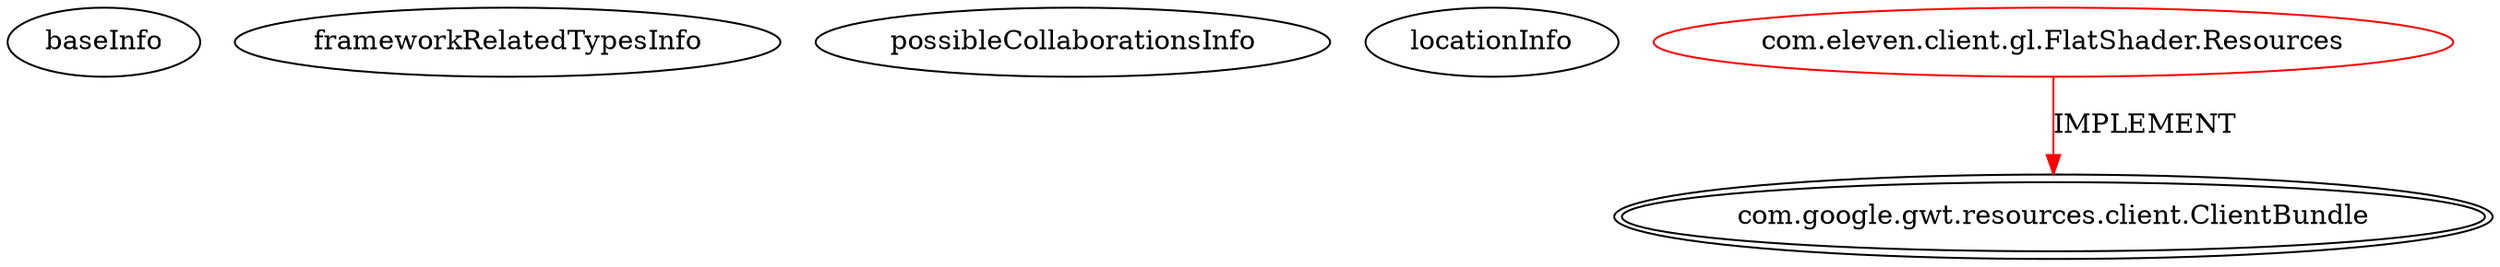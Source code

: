 digraph {
baseInfo[graphId=4309,category="extension_graph",isAnonymous=false,possibleRelation=false]
frameworkRelatedTypesInfo[0="com.google.gwt.resources.client.ClientBundle"]
possibleCollaborationsInfo[]
locationInfo[projectName="pkamenarsky-ocean",filePath="/pkamenarsky-ocean/ocean-master/src/com/eleven/client/gl/FlatShader.java",contextSignature="Resources",graphId="4309"]
0[label="com.eleven.client.gl.FlatShader.Resources",vertexType="ROOT_CLIENT_CLASS_DECLARATION",isFrameworkType=false,color=red]
1[label="com.google.gwt.resources.client.ClientBundle",vertexType="FRAMEWORK_INTERFACE_TYPE",isFrameworkType=true,peripheries=2]
0->1[label="IMPLEMENT",color=red]
}
